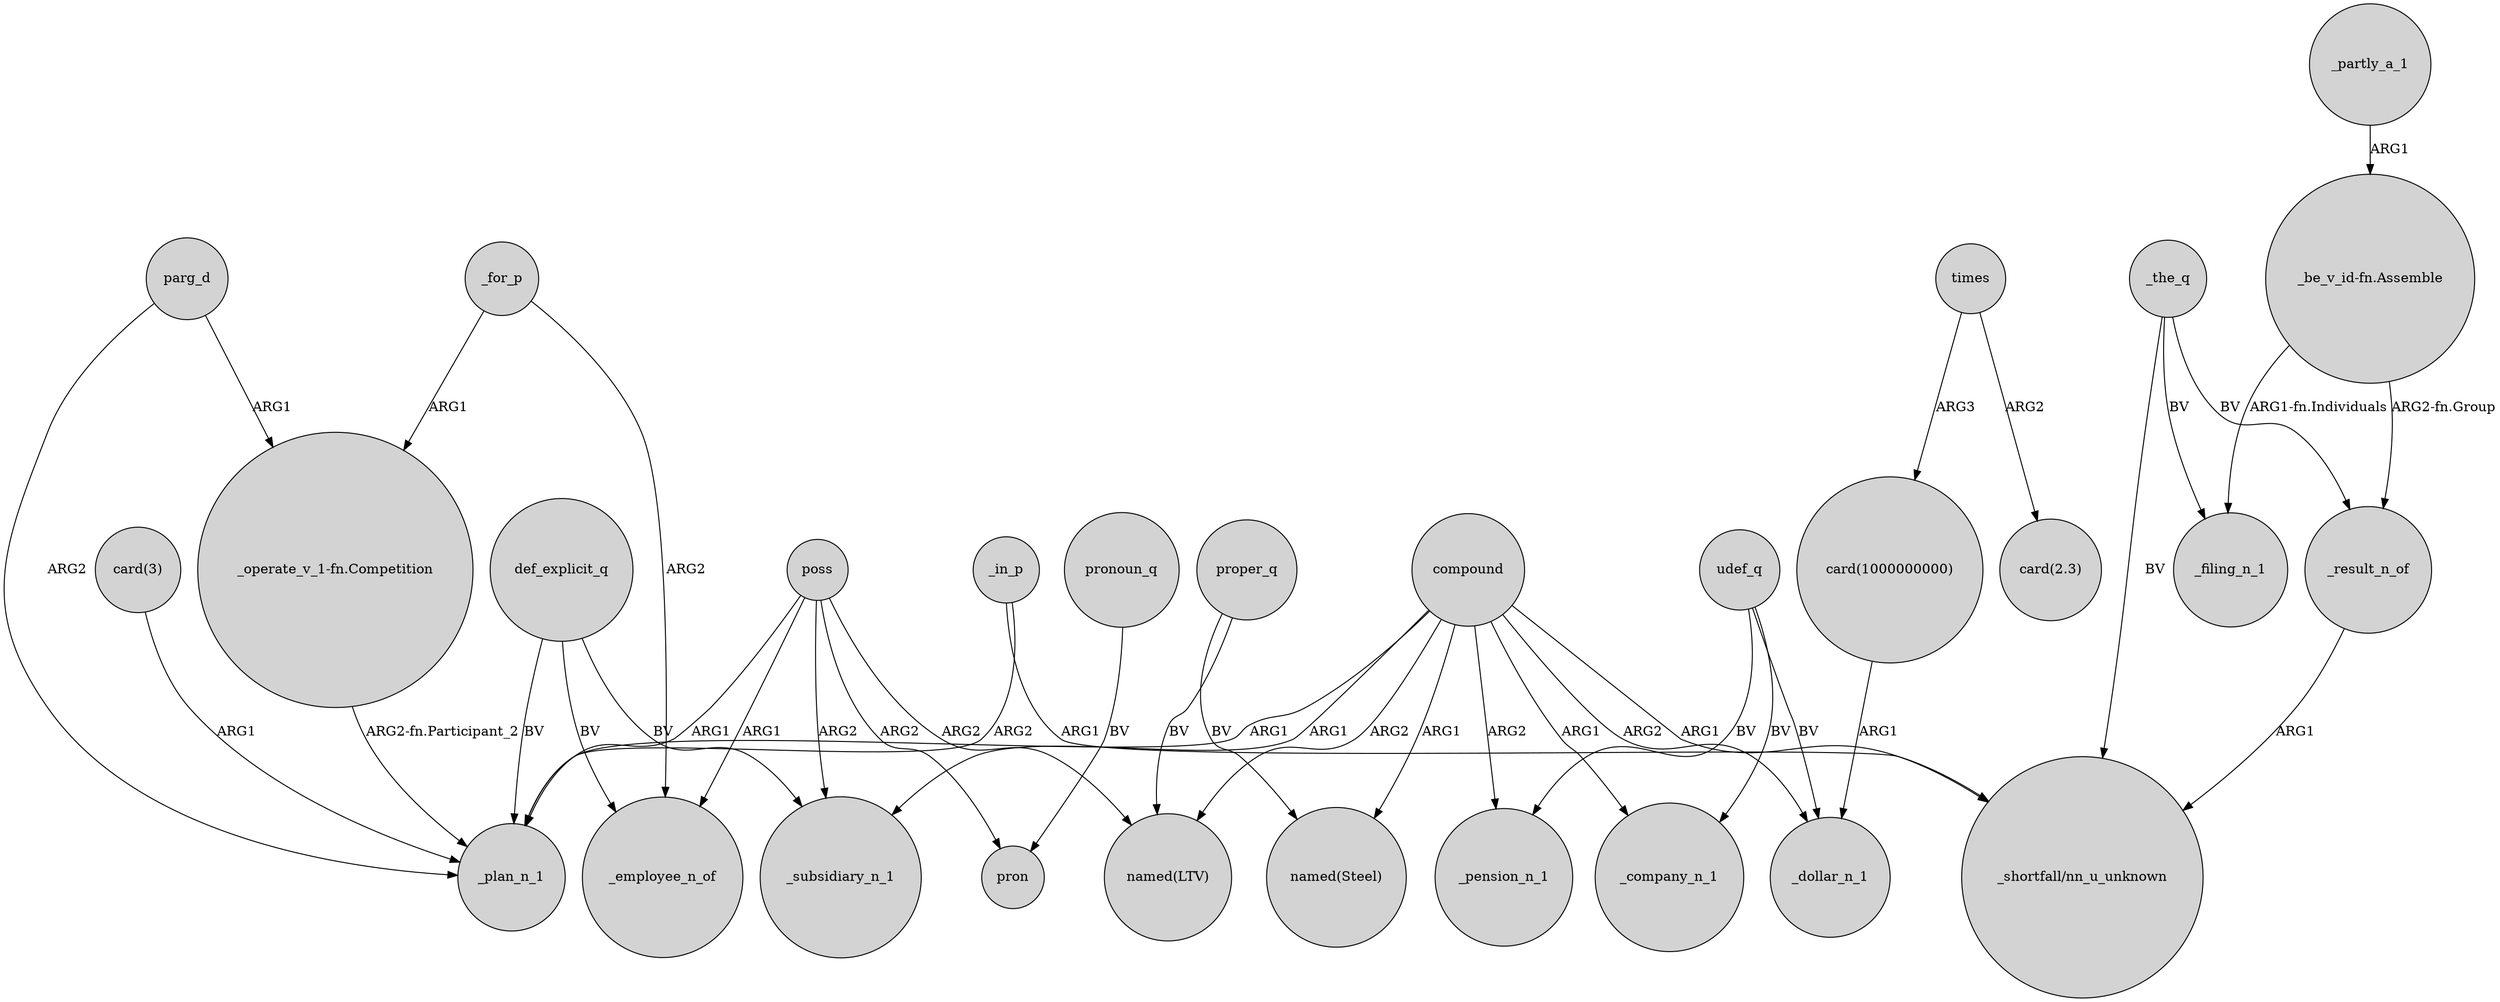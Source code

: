 digraph {
	node [shape=circle style=filled]
	"card(1000000000)" -> _dollar_n_1 [label=ARG1]
	"card(3)" -> _plan_n_1 [label=ARG1]
	times -> "card(2.3)" [label=ARG2]
	compound -> "named(Steel)" [label=ARG1]
	_partly_a_1 -> "_be_v_id-fn.Assemble" [label=ARG1]
	poss -> _employee_n_of [label=ARG1]
	_the_q -> _filing_n_1 [label=BV]
	udef_q -> _company_n_1 [label=BV]
	def_explicit_q -> _plan_n_1 [label=BV]
	parg_d -> _plan_n_1 [label=ARG2]
	compound -> _company_n_1 [label=ARG1]
	compound -> _dollar_n_1 [label=ARG2]
	proper_q -> "named(Steel)" [label=BV]
	times -> "card(1000000000)" [label=ARG3]
	"_operate_v_1-fn.Competition" -> _plan_n_1 [label="ARG2-fn.Participant_2"]
	def_explicit_q -> _employee_n_of [label=BV]
	_for_p -> "_operate_v_1-fn.Competition" [label=ARG1]
	pronoun_q -> pron [label=BV]
	_for_p -> _employee_n_of [label=ARG2]
	udef_q -> _pension_n_1 [label=BV]
	poss -> "named(LTV)" [label=ARG2]
	poss -> pron [label=ARG2]
	compound -> "_shortfall/nn_u_unknown" [label=ARG1]
	poss -> _plan_n_1 [label=ARG1]
	"_be_v_id-fn.Assemble" -> _result_n_of [label="ARG2-fn.Group"]
	_the_q -> _result_n_of [label=BV]
	udef_q -> _dollar_n_1 [label=BV]
	def_explicit_q -> _subsidiary_n_1 [label=BV]
	poss -> _subsidiary_n_1 [label=ARG2]
	compound -> _pension_n_1 [label=ARG2]
	compound -> "named(LTV)" [label=ARG2]
	_the_q -> "_shortfall/nn_u_unknown" [label=BV]
	parg_d -> "_operate_v_1-fn.Competition" [label=ARG1]
	_result_n_of -> "_shortfall/nn_u_unknown" [label=ARG1]
	compound -> _subsidiary_n_1 [label=ARG1]
	compound -> _plan_n_1 [label=ARG1]
	_in_p -> _plan_n_1 [label=ARG2]
	proper_q -> "named(LTV)" [label=BV]
	"_be_v_id-fn.Assemble" -> _filing_n_1 [label="ARG1-fn.Individuals"]
	_in_p -> "_shortfall/nn_u_unknown" [label=ARG1]
}
